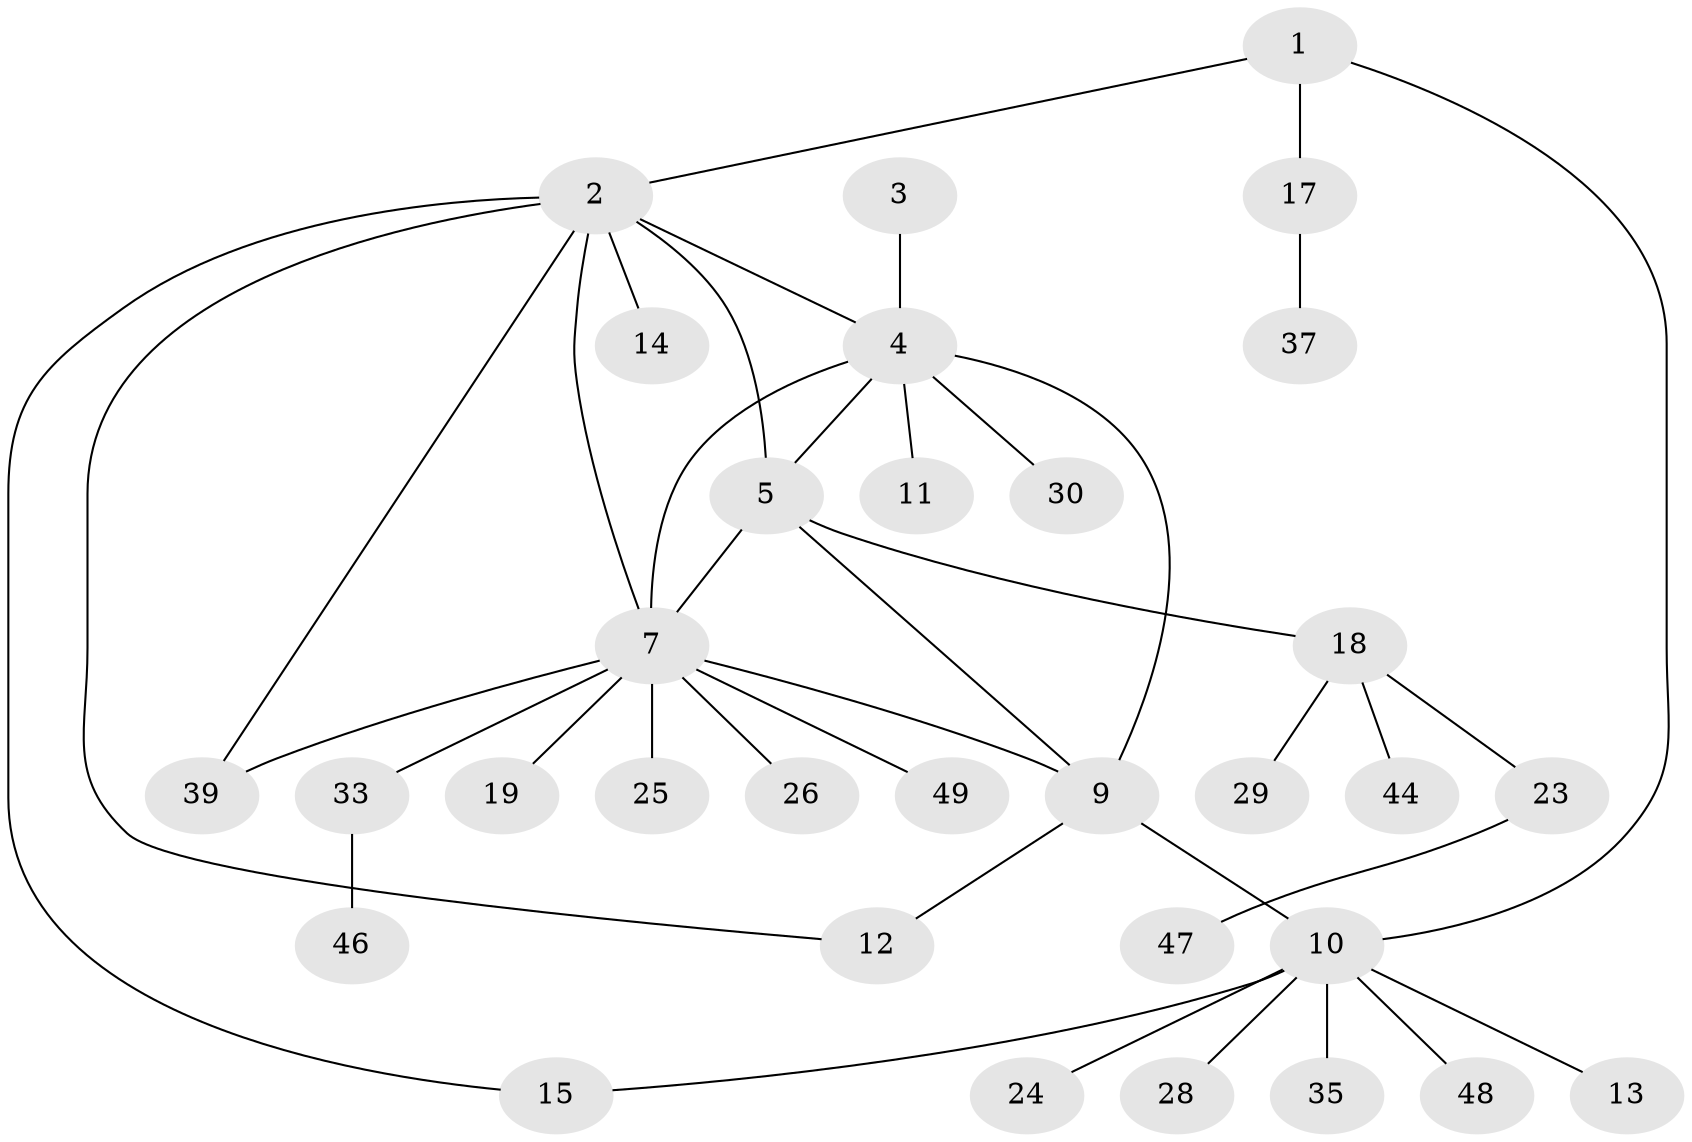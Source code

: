 // Generated by graph-tools (version 1.1) at 2025/52/02/27/25 19:52:14]
// undirected, 32 vertices, 40 edges
graph export_dot {
graph [start="1"]
  node [color=gray90,style=filled];
  1 [super="+21"];
  2 [super="+31"];
  3 [super="+16"];
  4;
  5 [super="+6"];
  7 [super="+8"];
  9 [super="+43"];
  10 [super="+34"];
  11;
  12 [super="+20"];
  13;
  14;
  15 [super="+32"];
  17 [super="+40"];
  18 [super="+22"];
  19 [super="+42"];
  23 [super="+36"];
  24 [super="+27"];
  25;
  26;
  28;
  29;
  30;
  33 [super="+45"];
  35 [super="+38"];
  37 [super="+41"];
  39;
  44;
  46;
  47;
  48;
  49;
  1 -- 2;
  1 -- 10;
  1 -- 17;
  2 -- 4;
  2 -- 5;
  2 -- 12;
  2 -- 14;
  2 -- 7;
  2 -- 39;
  2 -- 15;
  3 -- 4;
  4 -- 7;
  4 -- 9;
  4 -- 11;
  4 -- 30;
  4 -- 5;
  5 -- 18;
  5 -- 9;
  5 -- 7;
  7 -- 19;
  7 -- 25;
  7 -- 26;
  7 -- 33;
  7 -- 39;
  7 -- 49;
  7 -- 9;
  9 -- 10;
  9 -- 12;
  10 -- 13;
  10 -- 15;
  10 -- 24;
  10 -- 28;
  10 -- 35;
  10 -- 48;
  17 -- 37;
  18 -- 23;
  18 -- 29;
  18 -- 44;
  23 -- 47;
  33 -- 46;
}
